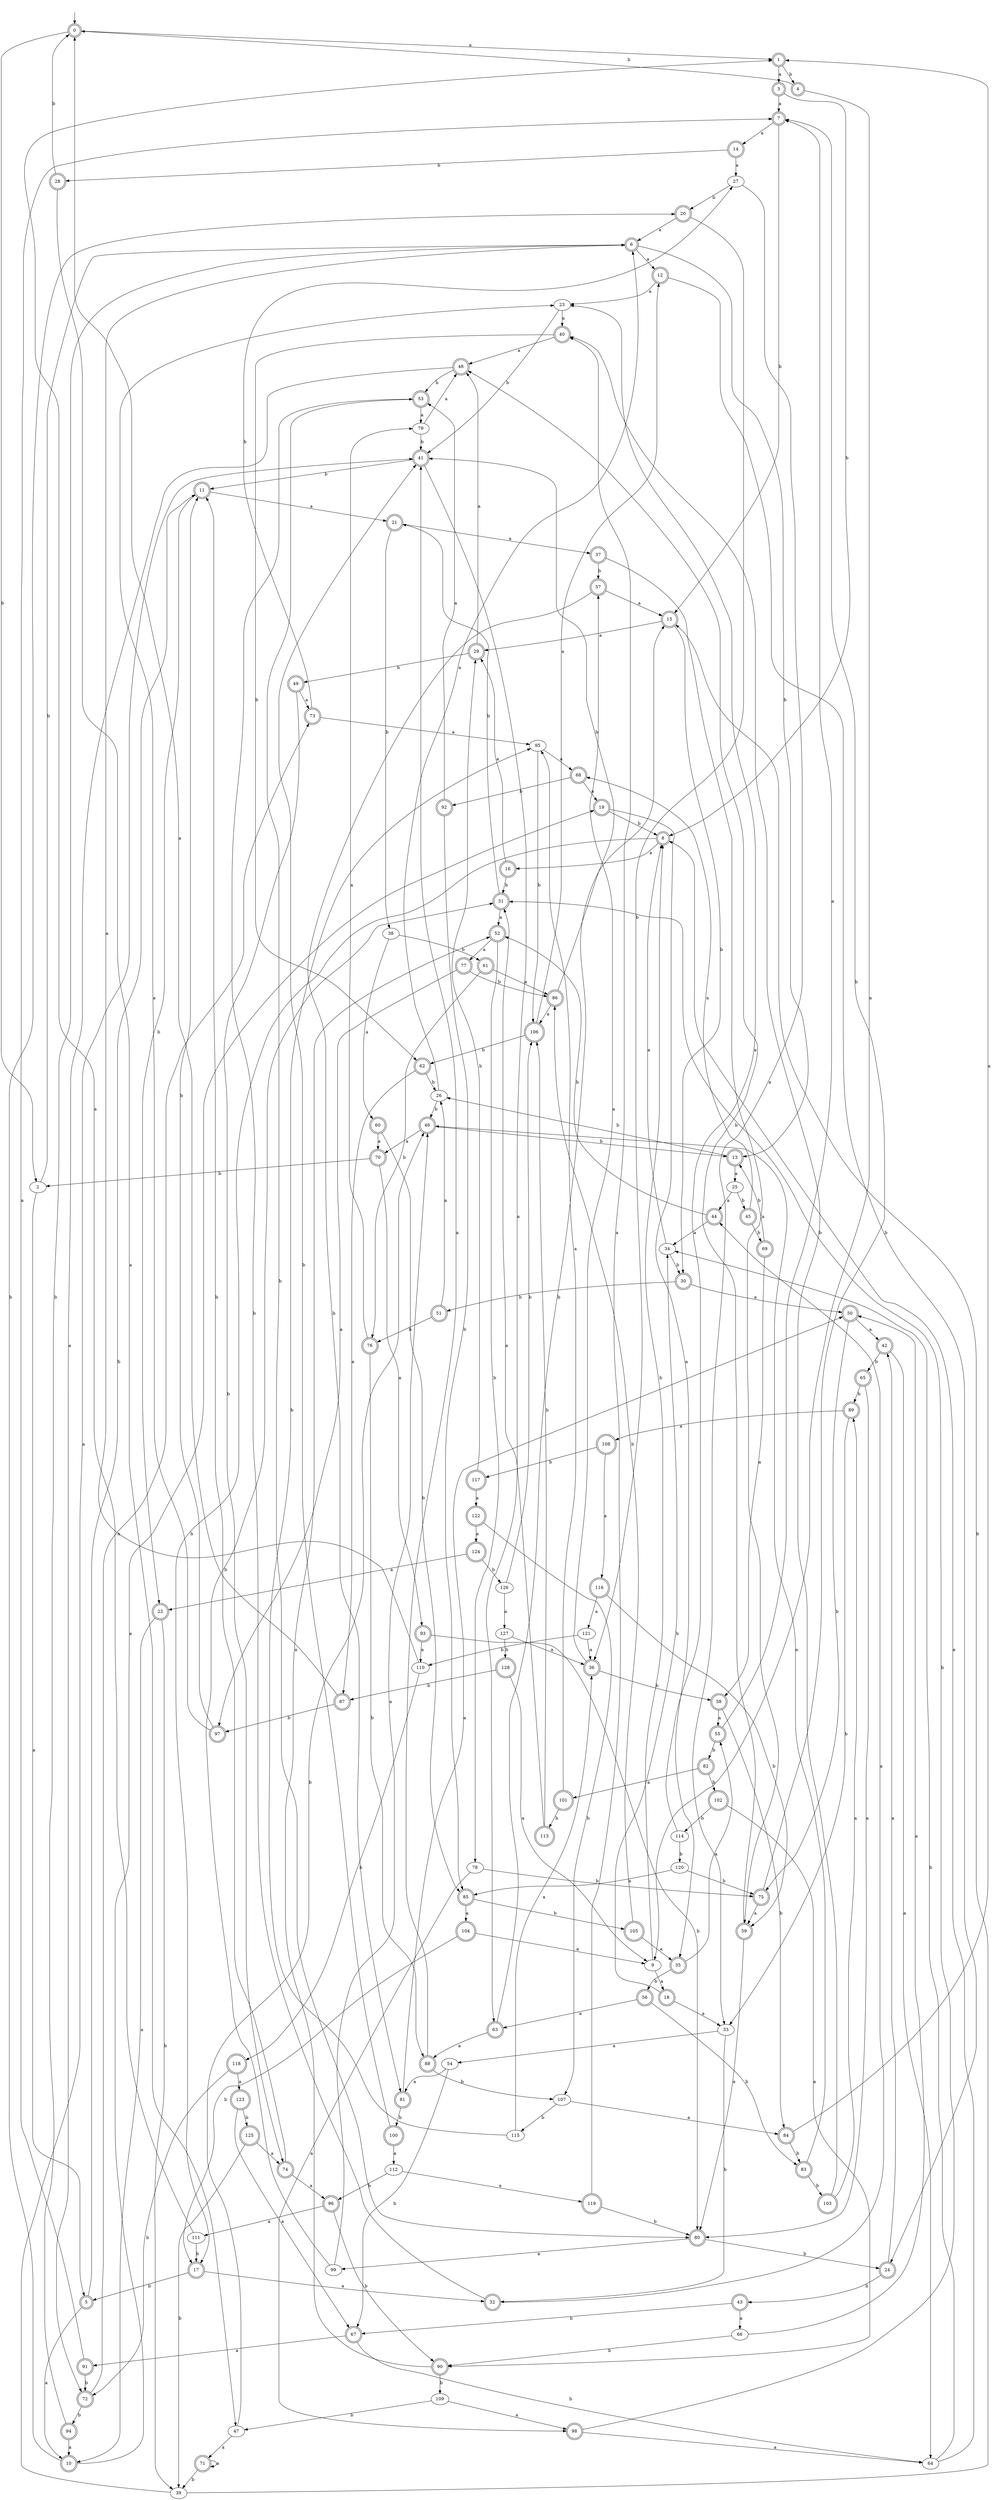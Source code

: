 digraph RandomDFA {
  __start0 [label="", shape=none];
  __start0 -> 0 [label=""];
  0 [shape=circle] [shape=doublecircle]
  0 -> 1 [label="a"]
  0 -> 2 [label="b"]
  1 [shape=doublecircle]
  1 -> 3 [label="a"]
  1 -> 4 [label="b"]
  2
  2 -> 5 [label="a"]
  2 -> 6 [label="b"]
  3 [shape=doublecircle]
  3 -> 7 [label="a"]
  3 -> 8 [label="b"]
  4 [shape=doublecircle]
  4 -> 9 [label="a"]
  4 -> 0 [label="b"]
  5 [shape=doublecircle]
  5 -> 10 [label="a"]
  5 -> 11 [label="b"]
  6 [shape=doublecircle]
  6 -> 12 [label="a"]
  6 -> 13 [label="b"]
  7 [shape=doublecircle]
  7 -> 14 [label="a"]
  7 -> 15 [label="b"]
  8 [shape=doublecircle]
  8 -> 16 [label="a"]
  8 -> 17 [label="b"]
  9
  9 -> 18 [label="a"]
  9 -> 8 [label="b"]
  10 [shape=doublecircle]
  10 -> 19 [label="a"]
  10 -> 20 [label="b"]
  11 [shape=doublecircle]
  11 -> 21 [label="a"]
  11 -> 22 [label="b"]
  12 [shape=doublecircle]
  12 -> 23 [label="a"]
  12 -> 24 [label="b"]
  13 [shape=doublecircle]
  13 -> 25 [label="a"]
  13 -> 26 [label="b"]
  14 [shape=doublecircle]
  14 -> 27 [label="a"]
  14 -> 28 [label="b"]
  15 [shape=doublecircle]
  15 -> 29 [label="a"]
  15 -> 30 [label="b"]
  16 [shape=doublecircle]
  16 -> 29 [label="a"]
  16 -> 31 [label="b"]
  17 [shape=doublecircle]
  17 -> 32 [label="a"]
  17 -> 5 [label="b"]
  18 [shape=doublecircle]
  18 -> 33 [label="a"]
  18 -> 34 [label="b"]
  19 [shape=doublecircle]
  19 -> 35 [label="a"]
  19 -> 8 [label="b"]
  20 [shape=doublecircle]
  20 -> 6 [label="a"]
  20 -> 36 [label="b"]
  21 [shape=doublecircle]
  21 -> 37 [label="a"]
  21 -> 38 [label="b"]
  22 [shape=doublecircle]
  22 -> 10 [label="a"]
  22 -> 39 [label="b"]
  23
  23 -> 40 [label="a"]
  23 -> 41 [label="b"]
  24 [shape=doublecircle]
  24 -> 42 [label="a"]
  24 -> 43 [label="b"]
  25
  25 -> 44 [label="a"]
  25 -> 45 [label="b"]
  26
  26 -> 6 [label="a"]
  26 -> 46 [label="b"]
  27
  27 -> 33 [label="a"]
  27 -> 20 [label="b"]
  28 [shape=doublecircle]
  28 -> 47 [label="a"]
  28 -> 0 [label="b"]
  29 [shape=doublecircle]
  29 -> 48 [label="a"]
  29 -> 49 [label="b"]
  30 [shape=doublecircle]
  30 -> 50 [label="a"]
  30 -> 51 [label="b"]
  31 [shape=doublecircle]
  31 -> 52 [label="a"]
  31 -> 21 [label="b"]
  32 [shape=doublecircle]
  32 -> 44 [label="a"]
  32 -> 53 [label="b"]
  33
  33 -> 54 [label="a"]
  33 -> 32 [label="b"]
  34
  34 -> 8 [label="a"]
  34 -> 30 [label="b"]
  35 [shape=doublecircle]
  35 -> 55 [label="a"]
  35 -> 56 [label="b"]
  36 [shape=doublecircle]
  36 -> 57 [label="a"]
  36 -> 58 [label="b"]
  37 [shape=doublecircle]
  37 -> 59 [label="a"]
  37 -> 57 [label="b"]
  38
  38 -> 60 [label="a"]
  38 -> 61 [label="b"]
  39
  39 -> 41 [label="a"]
  39 -> 15 [label="b"]
  40 [shape=doublecircle]
  40 -> 48 [label="a"]
  40 -> 62 [label="b"]
  41 [shape=doublecircle]
  41 -> 63 [label="a"]
  41 -> 11 [label="b"]
  42 [shape=doublecircle]
  42 -> 64 [label="a"]
  42 -> 65 [label="b"]
  43 [shape=doublecircle]
  43 -> 66 [label="a"]
  43 -> 67 [label="b"]
  44 [shape=doublecircle]
  44 -> 34 [label="a"]
  44 -> 52 [label="b"]
  45 [shape=doublecircle]
  45 -> 68 [label="a"]
  45 -> 69 [label="b"]
  46 [shape=doublecircle]
  46 -> 70 [label="a"]
  46 -> 13 [label="b"]
  47
  47 -> 71 [label="a"]
  47 -> 46 [label="b"]
  48 [shape=doublecircle]
  48 -> 72 [label="a"]
  48 -> 53 [label="b"]
  49 [shape=doublecircle]
  49 -> 73 [label="a"]
  49 -> 74 [label="b"]
  50 [shape=doublecircle]
  50 -> 42 [label="a"]
  50 -> 75 [label="b"]
  51 [shape=doublecircle]
  51 -> 26 [label="a"]
  51 -> 76 [label="b"]
  52 [shape=doublecircle]
  52 -> 77 [label="a"]
  52 -> 78 [label="b"]
  53 [shape=doublecircle]
  53 -> 79 [label="a"]
  53 -> 80 [label="b"]
  54
  54 -> 81 [label="a"]
  54 -> 67 [label="b"]
  55 [shape=doublecircle]
  55 -> 7 [label="a"]
  55 -> 82 [label="b"]
  56 [shape=doublecircle]
  56 -> 63 [label="a"]
  56 -> 83 [label="b"]
  57 [shape=doublecircle]
  57 -> 15 [label="a"]
  57 -> 81 [label="b"]
  58 [shape=doublecircle]
  58 -> 55 [label="a"]
  58 -> 84 [label="b"]
  59 [shape=doublecircle]
  59 -> 80 [label="a"]
  59 -> 48 [label="b"]
  60 [shape=doublecircle]
  60 -> 70 [label="a"]
  60 -> 85 [label="b"]
  61 [shape=doublecircle]
  61 -> 86 [label="a"]
  61 -> 76 [label="b"]
  62 [shape=doublecircle]
  62 -> 87 [label="a"]
  62 -> 26 [label="b"]
  63 [shape=doublecircle]
  63 -> 88 [label="a"]
  63 -> 15 [label="b"]
  64
  64 -> 8 [label="a"]
  64 -> 34 [label="b"]
  65 [shape=doublecircle]
  65 -> 80 [label="a"]
  65 -> 89 [label="b"]
  66
  66 -> 50 [label="a"]
  66 -> 90 [label="b"]
  67 [shape=doublecircle]
  67 -> 91 [label="a"]
  67 -> 64 [label="b"]
  68 [shape=doublecircle]
  68 -> 19 [label="a"]
  68 -> 92 [label="b"]
  69 [shape=doublecircle]
  69 -> 58 [label="a"]
  69 -> 13 [label="b"]
  70 [shape=doublecircle]
  70 -> 93 [label="a"]
  70 -> 2 [label="b"]
  71 [shape=doublecircle]
  71 -> 71 [label="a"]
  71 -> 39 [label="b"]
  72 [shape=doublecircle]
  72 -> 73 [label="a"]
  72 -> 94 [label="b"]
  73 [shape=doublecircle]
  73 -> 95 [label="a"]
  73 -> 27 [label="b"]
  74 [shape=doublecircle]
  74 -> 96 [label="a"]
  74 -> 11 [label="b"]
  75 [shape=doublecircle]
  75 -> 59 [label="a"]
  75 -> 7 [label="b"]
  76 [shape=doublecircle]
  76 -> 79 [label="a"]
  76 -> 88 [label="b"]
  77 [shape=doublecircle]
  77 -> 97 [label="a"]
  77 -> 86 [label="b"]
  78
  78 -> 98 [label="a"]
  78 -> 75 [label="b"]
  79
  79 -> 48 [label="a"]
  79 -> 41 [label="b"]
  80 [shape=doublecircle]
  80 -> 99 [label="a"]
  80 -> 24 [label="b"]
  81 [shape=doublecircle]
  81 -> 50 [label="a"]
  81 -> 100 [label="b"]
  82 [shape=doublecircle]
  82 -> 101 [label="a"]
  82 -> 102 [label="b"]
  83 [shape=doublecircle]
  83 -> 46 [label="a"]
  83 -> 103 [label="b"]
  84 [shape=doublecircle]
  84 -> 1 [label="a"]
  84 -> 83 [label="b"]
  85 [shape=doublecircle]
  85 -> 104 [label="a"]
  85 -> 105 [label="b"]
  86 [shape=doublecircle]
  86 -> 106 [label="a"]
  86 -> 41 [label="b"]
  87 [shape=doublecircle]
  87 -> 0 [label="a"]
  87 -> 97 [label="b"]
  88 [shape=doublecircle]
  88 -> 41 [label="a"]
  88 -> 107 [label="b"]
  89 [shape=doublecircle]
  89 -> 108 [label="a"]
  89 -> 33 [label="b"]
  90 [shape=doublecircle]
  90 -> 52 [label="a"]
  90 -> 109 [label="b"]
  91 [shape=doublecircle]
  91 -> 7 [label="a"]
  91 -> 72 [label="b"]
  92 [shape=doublecircle]
  92 -> 53 [label="a"]
  92 -> 85 [label="b"]
  93 [shape=doublecircle]
  93 -> 110 [label="a"]
  93 -> 80 [label="b"]
  94 [shape=doublecircle]
  94 -> 10 [label="a"]
  94 -> 6 [label="b"]
  95
  95 -> 68 [label="a"]
  95 -> 106 [label="b"]
  96 [shape=doublecircle]
  96 -> 111 [label="a"]
  96 -> 90 [label="b"]
  97 [shape=doublecircle]
  97 -> 23 [label="a"]
  97 -> 11 [label="b"]
  98 [shape=doublecircle]
  98 -> 64 [label="a"]
  98 -> 31 [label="b"]
  99
  99 -> 46 [label="a"]
  99 -> 31 [label="b"]
  100 [shape=doublecircle]
  100 -> 112 [label="a"]
  100 -> 41 [label="b"]
  101 [shape=doublecircle]
  101 -> 95 [label="a"]
  101 -> 113 [label="b"]
  102 [shape=doublecircle]
  102 -> 90 [label="a"]
  102 -> 114 [label="b"]
  103 [shape=doublecircle]
  103 -> 89 [label="a"]
  103 -> 40 [label="b"]
  104 [shape=doublecircle]
  104 -> 9 [label="a"]
  104 -> 17 [label="b"]
  105 [shape=doublecircle]
  105 -> 35 [label="a"]
  105 -> 86 [label="b"]
  106 [shape=doublecircle]
  106 -> 12 [label="a"]
  106 -> 62 [label="b"]
  107
  107 -> 84 [label="a"]
  107 -> 115 [label="b"]
  108 [shape=doublecircle]
  108 -> 116 [label="a"]
  108 -> 117 [label="b"]
  109
  109 -> 98 [label="a"]
  109 -> 47 [label="b"]
  110
  110 -> 6 [label="a"]
  110 -> 118 [label="b"]
  111
  111 -> 1 [label="a"]
  111 -> 17 [label="b"]
  112
  112 -> 119 [label="a"]
  112 -> 96 [label="b"]
  113 [shape=doublecircle]
  113 -> 31 [label="a"]
  113 -> 106 [label="b"]
  114
  114 -> 23 [label="a"]
  114 -> 120 [label="b"]
  115
  115 -> 36 [label="a"]
  115 -> 95 [label="b"]
  116 [shape=doublecircle]
  116 -> 121 [label="a"]
  116 -> 59 [label="b"]
  117 [shape=doublecircle]
  117 -> 122 [label="a"]
  117 -> 29 [label="b"]
  118 [shape=doublecircle]
  118 -> 123 [label="a"]
  118 -> 72 [label="b"]
  119 [shape=doublecircle]
  119 -> 40 [label="a"]
  119 -> 80 [label="b"]
  120
  120 -> 85 [label="a"]
  120 -> 75 [label="b"]
  121
  121 -> 36 [label="a"]
  121 -> 110 [label="b"]
  122 [shape=doublecircle]
  122 -> 124 [label="a"]
  122 -> 107 [label="b"]
  123 [shape=doublecircle]
  123 -> 67 [label="a"]
  123 -> 125 [label="b"]
  124 [shape=doublecircle]
  124 -> 22 [label="a"]
  124 -> 126 [label="b"]
  125 [shape=doublecircle]
  125 -> 74 [label="a"]
  125 -> 39 [label="b"]
  126
  126 -> 127 [label="a"]
  126 -> 106 [label="b"]
  127
  127 -> 36 [label="a"]
  127 -> 128 [label="b"]
  128 [shape=doublecircle]
  128 -> 9 [label="a"]
  128 -> 87 [label="b"]
}

